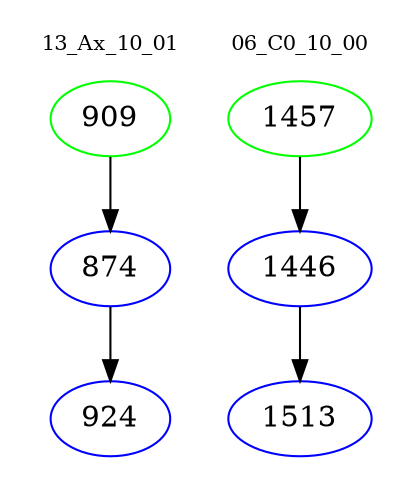 digraph{
subgraph cluster_0 {
color = white
label = "13_Ax_10_01";
fontsize=10;
T0_909 [label="909", color="green"]
T0_909 -> T0_874 [color="black"]
T0_874 [label="874", color="blue"]
T0_874 -> T0_924 [color="black"]
T0_924 [label="924", color="blue"]
}
subgraph cluster_1 {
color = white
label = "06_C0_10_00";
fontsize=10;
T1_1457 [label="1457", color="green"]
T1_1457 -> T1_1446 [color="black"]
T1_1446 [label="1446", color="blue"]
T1_1446 -> T1_1513 [color="black"]
T1_1513 [label="1513", color="blue"]
}
}
